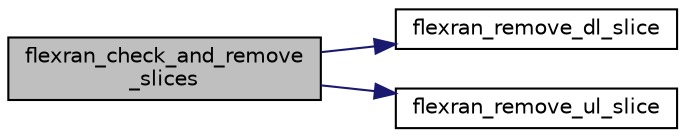 digraph "flexran_check_and_remove_slices"
{
 // LATEX_PDF_SIZE
  edge [fontname="Helvetica",fontsize="10",labelfontname="Helvetica",labelfontsize="10"];
  node [fontname="Helvetica",fontsize="10",shape=record];
  rankdir="LR";
  Node1 [label="flexran_check_and_remove\l_slices",height=0.2,width=0.4,color="black", fillcolor="grey75", style="filled", fontcolor="black",tooltip=" "];
  Node1 -> Node2 [color="midnightblue",fontsize="10",style="solid",fontname="Helvetica"];
  Node2 [label="flexran_remove_dl_slice",height=0.2,width=0.4,color="black", fillcolor="white", style="filled",URL="$flexran__agent__ran__api_8c.html#a8d1d61af7b189e7734e56268240afa89",tooltip=" "];
  Node1 -> Node3 [color="midnightblue",fontsize="10",style="solid",fontname="Helvetica"];
  Node3 [label="flexran_remove_ul_slice",height=0.2,width=0.4,color="black", fillcolor="white", style="filled",URL="$flexran__agent__ran__api_8c.html#a2c4ef57afba702f9036f24ca6eb8a793",tooltip=" "];
}
